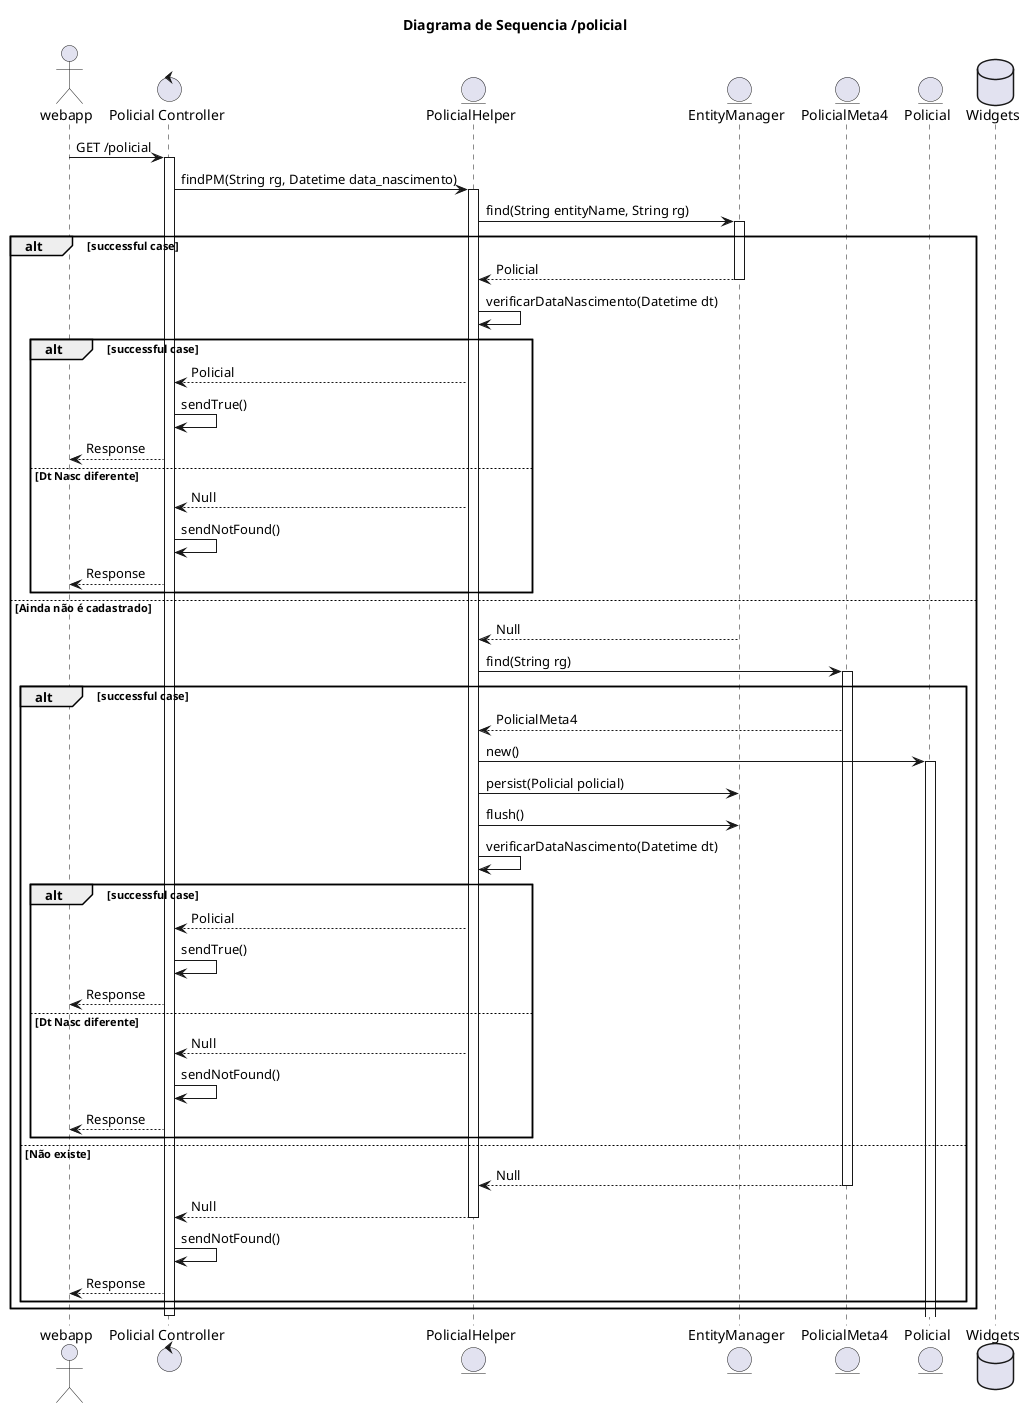 @startuml

title "Diagrama de Sequencia /policial"

actor webapp
control "Policial Controller" as PMC
entity PolicialHelper as PMH
entity EntityManager as em
entity PolicialMeta4 as PM4
entity Policial as PM
database Widgets

webapp -> PMC: GET /policial
activate PMC
PMC -> PMH: findPM(String rg, Datetime data_nascimento)
activate PMH
PMH -> em: find(String entityName, String rg)
activate em

alt successful case
    PMH <-- em: Policial
    deactivate em
    PMH -> PMH: verificarDataNascimento(Datetime dt)
    alt successful case
        PMC <-- PMH: Policial
        PMC -> PMC: sendTrue()
        webapp <-- PMC: Response
    else Dt Nasc diferente
        PMC <-- PMH: Null
        PMC -> PMC: sendNotFound()
        webapp <-- PMC: Response
    end
    
else Ainda não é cadastrado
    PMH <-- em: Null
    PMH -> PM4: find(String rg)
    activate PM4
    
    alt successful case
        PMH <-- PM4: PolicialMeta4
        PMH -> PM: new()
        activate PM
        PMH -> em: persist(Policial policial)
        PMH -> em: flush()

        PMH -> PMH: verificarDataNascimento(Datetime dt)

        alt successful case
            PMC <-- PMH: Policial
            PMC -> PMC: sendTrue()
            webapp <-- PMC: Response
        else Dt Nasc diferente
            PMC <-- PMH: Null
            PMC -> PMC: sendNotFound()
            webapp <-- PMC: Response
        end

    else Não existe
        PMH <-- PM4: Null
        deactivate PM4
        PMC <-- PMH: Null
        deactivate PMH
        PMC -> PMC: sendNotFound()
        webapp <-- PMC: Response
    end
end
deactivate PMC

@enduml